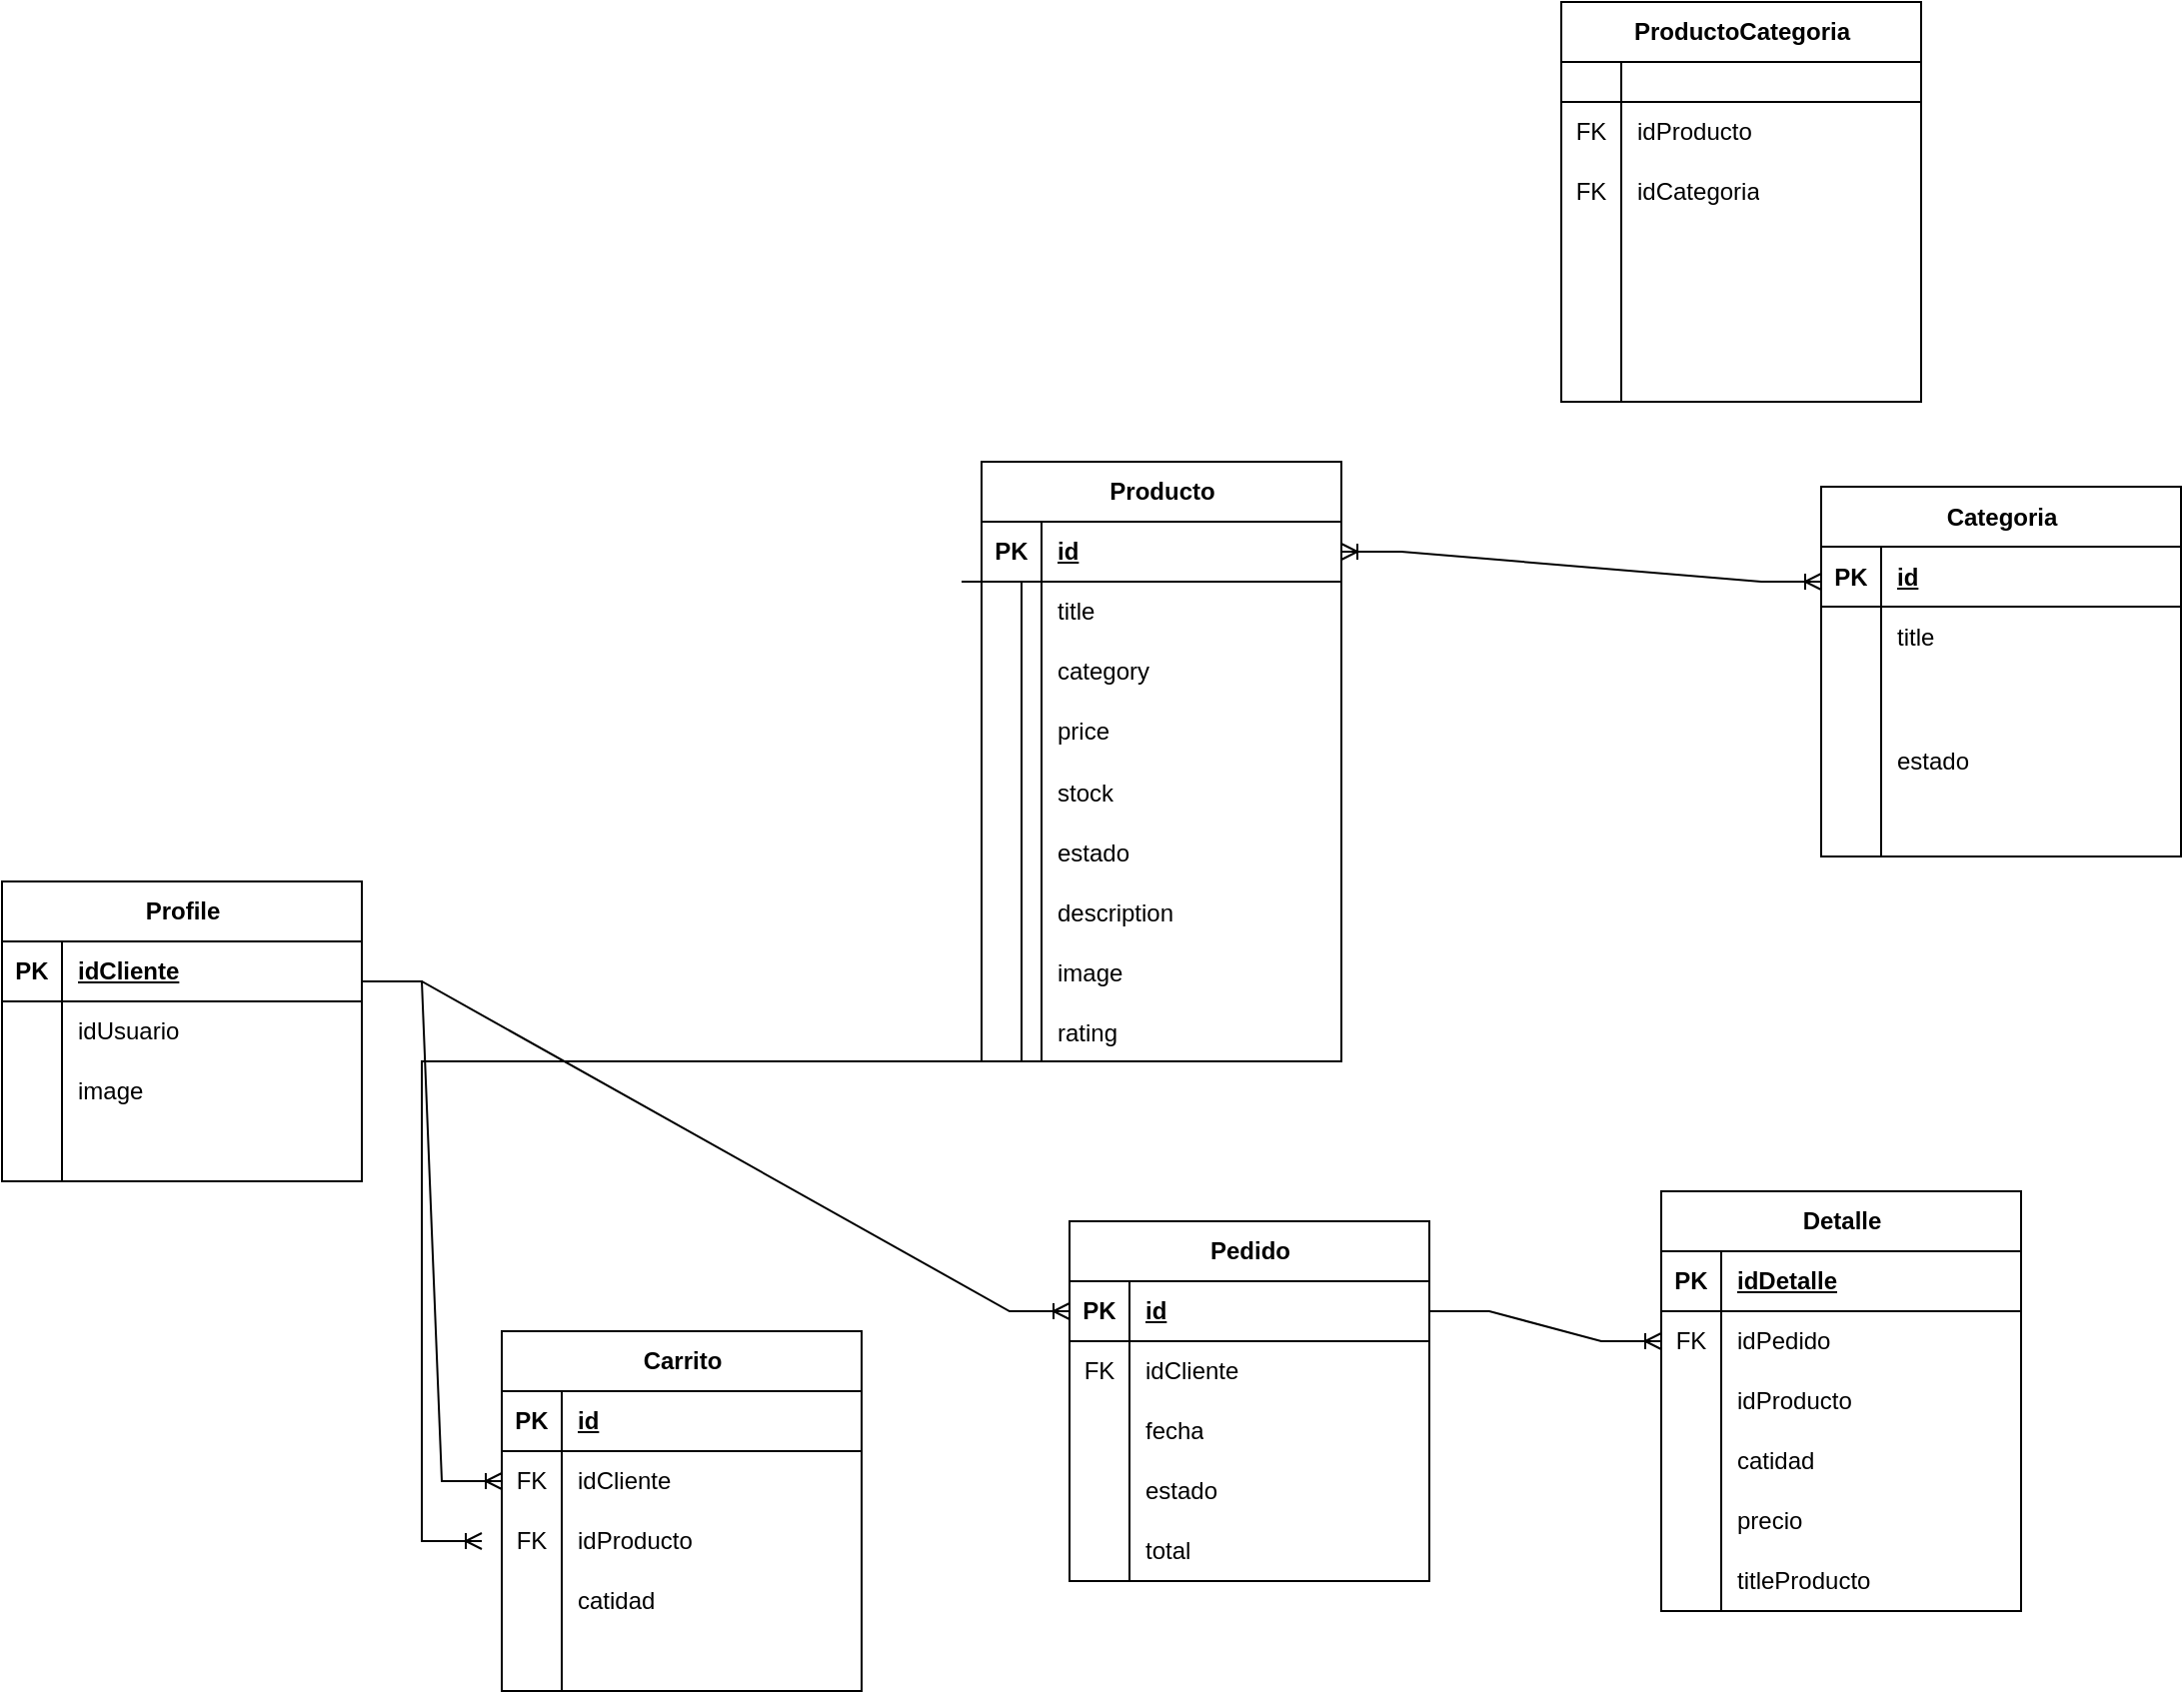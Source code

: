 <mxfile pages="2">
    <diagram id="C5RBs43oDa-KdzZeNtuy" name="Page-1">
        <mxGraphModel dx="2912" dy="2464" grid="1" gridSize="10" guides="1" tooltips="1" connect="1" arrows="1" fold="1" page="1" pageScale="1" pageWidth="827" pageHeight="1169" math="0" shadow="0">
            <root>
                <mxCell id="WIyWlLk6GJQsqaUBKTNV-0"/>
                <mxCell id="WIyWlLk6GJQsqaUBKTNV-1" parent="WIyWlLk6GJQsqaUBKTNV-0"/>
                <mxCell id="XYerb8JN721nJZrv6iHT-0" value="Pedido" style="shape=table;startSize=30;container=1;collapsible=1;childLayout=tableLayout;fixedRows=1;rowLines=0;fontStyle=1;align=center;resizeLast=1;html=1;" parent="WIyWlLk6GJQsqaUBKTNV-1" vertex="1">
                    <mxGeometry x="414" y="320" width="180" height="180" as="geometry"/>
                </mxCell>
                <mxCell id="XYerb8JN721nJZrv6iHT-1" value="" style="shape=tableRow;horizontal=0;startSize=0;swimlaneHead=0;swimlaneBody=0;fillColor=none;collapsible=0;dropTarget=0;points=[[0,0.5],[1,0.5]];portConstraint=eastwest;top=0;left=0;right=0;bottom=1;" parent="XYerb8JN721nJZrv6iHT-0" vertex="1">
                    <mxGeometry y="30" width="180" height="30" as="geometry"/>
                </mxCell>
                <mxCell id="XYerb8JN721nJZrv6iHT-2" value="PK" style="shape=partialRectangle;connectable=0;fillColor=none;top=0;left=0;bottom=0;right=0;fontStyle=1;overflow=hidden;whiteSpace=wrap;html=1;" parent="XYerb8JN721nJZrv6iHT-1" vertex="1">
                    <mxGeometry width="30" height="30" as="geometry">
                        <mxRectangle width="30" height="30" as="alternateBounds"/>
                    </mxGeometry>
                </mxCell>
                <mxCell id="XYerb8JN721nJZrv6iHT-3" value="id" style="shape=partialRectangle;connectable=0;fillColor=none;top=0;left=0;bottom=0;right=0;align=left;spacingLeft=6;fontStyle=5;overflow=hidden;whiteSpace=wrap;html=1;" parent="XYerb8JN721nJZrv6iHT-1" vertex="1">
                    <mxGeometry x="30" width="150" height="30" as="geometry">
                        <mxRectangle width="150" height="30" as="alternateBounds"/>
                    </mxGeometry>
                </mxCell>
                <mxCell id="ZaNWDVpxh8yqJIzQf_GC-59" value="" style="shape=tableRow;horizontal=0;startSize=0;swimlaneHead=0;swimlaneBody=0;fillColor=none;collapsible=0;dropTarget=0;points=[[0,0.5],[1,0.5]];portConstraint=eastwest;top=0;left=0;right=0;bottom=0;" parent="XYerb8JN721nJZrv6iHT-0" vertex="1">
                    <mxGeometry y="60" width="180" height="30" as="geometry"/>
                </mxCell>
                <mxCell id="ZaNWDVpxh8yqJIzQf_GC-60" value="FK" style="shape=partialRectangle;connectable=0;fillColor=none;top=0;left=0;bottom=0;right=0;fontStyle=0;overflow=hidden;whiteSpace=wrap;html=1;" parent="ZaNWDVpxh8yqJIzQf_GC-59" vertex="1">
                    <mxGeometry width="30" height="30" as="geometry">
                        <mxRectangle width="30" height="30" as="alternateBounds"/>
                    </mxGeometry>
                </mxCell>
                <mxCell id="ZaNWDVpxh8yqJIzQf_GC-61" value="idCliente" style="shape=partialRectangle;connectable=0;fillColor=none;top=0;left=0;bottom=0;right=0;align=left;spacingLeft=6;fontStyle=0;overflow=hidden;whiteSpace=wrap;html=1;" parent="ZaNWDVpxh8yqJIzQf_GC-59" vertex="1">
                    <mxGeometry x="30" width="150" height="30" as="geometry">
                        <mxRectangle width="150" height="30" as="alternateBounds"/>
                    </mxGeometry>
                </mxCell>
                <mxCell id="XYerb8JN721nJZrv6iHT-4" value="" style="shape=tableRow;horizontal=0;startSize=0;swimlaneHead=0;swimlaneBody=0;fillColor=none;collapsible=0;dropTarget=0;points=[[0,0.5],[1,0.5]];portConstraint=eastwest;top=0;left=0;right=0;bottom=0;" parent="XYerb8JN721nJZrv6iHT-0" vertex="1">
                    <mxGeometry y="90" width="180" height="30" as="geometry"/>
                </mxCell>
                <mxCell id="XYerb8JN721nJZrv6iHT-5" value="" style="shape=partialRectangle;connectable=0;fillColor=none;top=0;left=0;bottom=0;right=0;editable=1;overflow=hidden;whiteSpace=wrap;html=1;" parent="XYerb8JN721nJZrv6iHT-4" vertex="1">
                    <mxGeometry width="30" height="30" as="geometry">
                        <mxRectangle width="30" height="30" as="alternateBounds"/>
                    </mxGeometry>
                </mxCell>
                <mxCell id="XYerb8JN721nJZrv6iHT-6" value="fecha" style="shape=partialRectangle;connectable=0;fillColor=none;top=0;left=0;bottom=0;right=0;align=left;spacingLeft=6;overflow=hidden;whiteSpace=wrap;html=1;" parent="XYerb8JN721nJZrv6iHT-4" vertex="1">
                    <mxGeometry x="30" width="150" height="30" as="geometry">
                        <mxRectangle width="150" height="30" as="alternateBounds"/>
                    </mxGeometry>
                </mxCell>
                <mxCell id="XYerb8JN721nJZrv6iHT-7" value="" style="shape=tableRow;horizontal=0;startSize=0;swimlaneHead=0;swimlaneBody=0;fillColor=none;collapsible=0;dropTarget=0;points=[[0,0.5],[1,0.5]];portConstraint=eastwest;top=0;left=0;right=0;bottom=0;" parent="XYerb8JN721nJZrv6iHT-0" vertex="1">
                    <mxGeometry y="120" width="180" height="30" as="geometry"/>
                </mxCell>
                <mxCell id="XYerb8JN721nJZrv6iHT-8" value="" style="shape=partialRectangle;connectable=0;fillColor=none;top=0;left=0;bottom=0;right=0;editable=1;overflow=hidden;whiteSpace=wrap;html=1;" parent="XYerb8JN721nJZrv6iHT-7" vertex="1">
                    <mxGeometry width="30" height="30" as="geometry">
                        <mxRectangle width="30" height="30" as="alternateBounds"/>
                    </mxGeometry>
                </mxCell>
                <mxCell id="XYerb8JN721nJZrv6iHT-9" value="estado" style="shape=partialRectangle;connectable=0;fillColor=none;top=0;left=0;bottom=0;right=0;align=left;spacingLeft=6;overflow=hidden;whiteSpace=wrap;html=1;" parent="XYerb8JN721nJZrv6iHT-7" vertex="1">
                    <mxGeometry x="30" width="150" height="30" as="geometry">
                        <mxRectangle width="150" height="30" as="alternateBounds"/>
                    </mxGeometry>
                </mxCell>
                <mxCell id="XYerb8JN721nJZrv6iHT-10" value="" style="shape=tableRow;horizontal=0;startSize=0;swimlaneHead=0;swimlaneBody=0;fillColor=none;collapsible=0;dropTarget=0;points=[[0,0.5],[1,0.5]];portConstraint=eastwest;top=0;left=0;right=0;bottom=0;" parent="XYerb8JN721nJZrv6iHT-0" vertex="1">
                    <mxGeometry y="150" width="180" height="30" as="geometry"/>
                </mxCell>
                <mxCell id="XYerb8JN721nJZrv6iHT-11" value="" style="shape=partialRectangle;connectable=0;fillColor=none;top=0;left=0;bottom=0;right=0;editable=1;overflow=hidden;whiteSpace=wrap;html=1;" parent="XYerb8JN721nJZrv6iHT-10" vertex="1">
                    <mxGeometry width="30" height="30" as="geometry">
                        <mxRectangle width="30" height="30" as="alternateBounds"/>
                    </mxGeometry>
                </mxCell>
                <mxCell id="XYerb8JN721nJZrv6iHT-12" value="total" style="shape=partialRectangle;connectable=0;fillColor=none;top=0;left=0;bottom=0;right=0;align=left;spacingLeft=6;overflow=hidden;whiteSpace=wrap;html=1;" parent="XYerb8JN721nJZrv6iHT-10" vertex="1">
                    <mxGeometry x="30" width="150" height="30" as="geometry">
                        <mxRectangle width="150" height="30" as="alternateBounds"/>
                    </mxGeometry>
                </mxCell>
                <mxCell id="5bwLnCyQ-7CV2QxKvGJa-0" value="Carrito" style="shape=table;startSize=30;container=1;collapsible=1;childLayout=tableLayout;fixedRows=1;rowLines=0;fontStyle=1;align=center;resizeLast=1;html=1;" parent="WIyWlLk6GJQsqaUBKTNV-1" vertex="1">
                    <mxGeometry x="130" y="375" width="180" height="180" as="geometry"/>
                </mxCell>
                <mxCell id="5bwLnCyQ-7CV2QxKvGJa-1" value="" style="shape=tableRow;horizontal=0;startSize=0;swimlaneHead=0;swimlaneBody=0;fillColor=none;collapsible=0;dropTarget=0;points=[[0,0.5],[1,0.5]];portConstraint=eastwest;top=0;left=0;right=0;bottom=1;" parent="5bwLnCyQ-7CV2QxKvGJa-0" vertex="1">
                    <mxGeometry y="30" width="180" height="30" as="geometry"/>
                </mxCell>
                <mxCell id="5bwLnCyQ-7CV2QxKvGJa-2" value="PK" style="shape=partialRectangle;connectable=0;fillColor=none;top=0;left=0;bottom=0;right=0;fontStyle=1;overflow=hidden;whiteSpace=wrap;html=1;" parent="5bwLnCyQ-7CV2QxKvGJa-1" vertex="1">
                    <mxGeometry width="30" height="30" as="geometry">
                        <mxRectangle width="30" height="30" as="alternateBounds"/>
                    </mxGeometry>
                </mxCell>
                <mxCell id="5bwLnCyQ-7CV2QxKvGJa-3" value="id" style="shape=partialRectangle;connectable=0;fillColor=none;top=0;left=0;bottom=0;right=0;align=left;spacingLeft=6;fontStyle=5;overflow=hidden;whiteSpace=wrap;html=1;" parent="5bwLnCyQ-7CV2QxKvGJa-1" vertex="1">
                    <mxGeometry x="30" width="150" height="30" as="geometry">
                        <mxRectangle width="150" height="30" as="alternateBounds"/>
                    </mxGeometry>
                </mxCell>
                <mxCell id="ZaNWDVpxh8yqJIzQf_GC-62" value="" style="shape=tableRow;horizontal=0;startSize=0;swimlaneHead=0;swimlaneBody=0;fillColor=none;collapsible=0;dropTarget=0;points=[[0,0.5],[1,0.5]];portConstraint=eastwest;top=0;left=0;right=0;bottom=0;" parent="5bwLnCyQ-7CV2QxKvGJa-0" vertex="1">
                    <mxGeometry y="60" width="180" height="30" as="geometry"/>
                </mxCell>
                <mxCell id="ZaNWDVpxh8yqJIzQf_GC-63" value="FK" style="shape=partialRectangle;connectable=0;fillColor=none;top=0;left=0;bottom=0;right=0;fontStyle=0;overflow=hidden;whiteSpace=wrap;html=1;" parent="ZaNWDVpxh8yqJIzQf_GC-62" vertex="1">
                    <mxGeometry width="30" height="30" as="geometry">
                        <mxRectangle width="30" height="30" as="alternateBounds"/>
                    </mxGeometry>
                </mxCell>
                <mxCell id="ZaNWDVpxh8yqJIzQf_GC-64" value="idCliente" style="shape=partialRectangle;connectable=0;fillColor=none;top=0;left=0;bottom=0;right=0;align=left;spacingLeft=6;fontStyle=0;overflow=hidden;whiteSpace=wrap;html=1;" parent="ZaNWDVpxh8yqJIzQf_GC-62" vertex="1">
                    <mxGeometry x="30" width="150" height="30" as="geometry">
                        <mxRectangle width="150" height="30" as="alternateBounds"/>
                    </mxGeometry>
                </mxCell>
                <mxCell id="5bwLnCyQ-7CV2QxKvGJa-4" value="" style="shape=tableRow;horizontal=0;startSize=0;swimlaneHead=0;swimlaneBody=0;fillColor=none;collapsible=0;dropTarget=0;points=[[0,0.5],[1,0.5]];portConstraint=eastwest;top=0;left=0;right=0;bottom=0;" parent="5bwLnCyQ-7CV2QxKvGJa-0" vertex="1">
                    <mxGeometry y="90" width="180" height="30" as="geometry"/>
                </mxCell>
                <mxCell id="5bwLnCyQ-7CV2QxKvGJa-5" value="FK" style="shape=partialRectangle;connectable=0;fillColor=none;top=0;left=0;bottom=0;right=0;editable=1;overflow=hidden;whiteSpace=wrap;html=1;" parent="5bwLnCyQ-7CV2QxKvGJa-4" vertex="1">
                    <mxGeometry width="30" height="30" as="geometry">
                        <mxRectangle width="30" height="30" as="alternateBounds"/>
                    </mxGeometry>
                </mxCell>
                <mxCell id="5bwLnCyQ-7CV2QxKvGJa-6" value="idProducto" style="shape=partialRectangle;connectable=0;fillColor=none;top=0;left=0;bottom=0;right=0;align=left;spacingLeft=6;overflow=hidden;whiteSpace=wrap;html=1;" parent="5bwLnCyQ-7CV2QxKvGJa-4" vertex="1">
                    <mxGeometry x="30" width="150" height="30" as="geometry">
                        <mxRectangle width="150" height="30" as="alternateBounds"/>
                    </mxGeometry>
                </mxCell>
                <mxCell id="5bwLnCyQ-7CV2QxKvGJa-7" value="" style="shape=tableRow;horizontal=0;startSize=0;swimlaneHead=0;swimlaneBody=0;fillColor=none;collapsible=0;dropTarget=0;points=[[0,0.5],[1,0.5]];portConstraint=eastwest;top=0;left=0;right=0;bottom=0;" parent="5bwLnCyQ-7CV2QxKvGJa-0" vertex="1">
                    <mxGeometry y="120" width="180" height="30" as="geometry"/>
                </mxCell>
                <mxCell id="5bwLnCyQ-7CV2QxKvGJa-8" value="" style="shape=partialRectangle;connectable=0;fillColor=none;top=0;left=0;bottom=0;right=0;editable=1;overflow=hidden;whiteSpace=wrap;html=1;" parent="5bwLnCyQ-7CV2QxKvGJa-7" vertex="1">
                    <mxGeometry width="30" height="30" as="geometry">
                        <mxRectangle width="30" height="30" as="alternateBounds"/>
                    </mxGeometry>
                </mxCell>
                <mxCell id="5bwLnCyQ-7CV2QxKvGJa-9" value="catidad" style="shape=partialRectangle;connectable=0;fillColor=none;top=0;left=0;bottom=0;right=0;align=left;spacingLeft=6;overflow=hidden;whiteSpace=wrap;html=1;" parent="5bwLnCyQ-7CV2QxKvGJa-7" vertex="1">
                    <mxGeometry x="30" width="150" height="30" as="geometry">
                        <mxRectangle width="150" height="30" as="alternateBounds"/>
                    </mxGeometry>
                </mxCell>
                <mxCell id="5bwLnCyQ-7CV2QxKvGJa-10" value="" style="shape=tableRow;horizontal=0;startSize=0;swimlaneHead=0;swimlaneBody=0;fillColor=none;collapsible=0;dropTarget=0;points=[[0,0.5],[1,0.5]];portConstraint=eastwest;top=0;left=0;right=0;bottom=0;" parent="5bwLnCyQ-7CV2QxKvGJa-0" vertex="1">
                    <mxGeometry y="150" width="180" height="30" as="geometry"/>
                </mxCell>
                <mxCell id="5bwLnCyQ-7CV2QxKvGJa-11" value="" style="shape=partialRectangle;connectable=0;fillColor=none;top=0;left=0;bottom=0;right=0;editable=1;overflow=hidden;whiteSpace=wrap;html=1;" parent="5bwLnCyQ-7CV2QxKvGJa-10" vertex="1">
                    <mxGeometry width="30" height="30" as="geometry">
                        <mxRectangle width="30" height="30" as="alternateBounds"/>
                    </mxGeometry>
                </mxCell>
                <mxCell id="5bwLnCyQ-7CV2QxKvGJa-12" value="" style="shape=partialRectangle;connectable=0;fillColor=none;top=0;left=0;bottom=0;right=0;align=left;spacingLeft=6;overflow=hidden;whiteSpace=wrap;html=1;" parent="5bwLnCyQ-7CV2QxKvGJa-10" vertex="1">
                    <mxGeometry x="30" width="150" height="30" as="geometry">
                        <mxRectangle width="150" height="30" as="alternateBounds"/>
                    </mxGeometry>
                </mxCell>
                <mxCell id="ZaNWDVpxh8yqJIzQf_GC-5" value="Profile" style="shape=table;startSize=30;container=1;collapsible=1;childLayout=tableLayout;fixedRows=1;rowLines=0;fontStyle=1;align=center;resizeLast=1;html=1;" parent="WIyWlLk6GJQsqaUBKTNV-1" vertex="1">
                    <mxGeometry x="-120" y="150" width="180" height="150" as="geometry"/>
                </mxCell>
                <mxCell id="ZaNWDVpxh8yqJIzQf_GC-6" value="" style="shape=tableRow;horizontal=0;startSize=0;swimlaneHead=0;swimlaneBody=0;fillColor=none;collapsible=0;dropTarget=0;points=[[0,0.5],[1,0.5]];portConstraint=eastwest;top=0;left=0;right=0;bottom=1;" parent="ZaNWDVpxh8yqJIzQf_GC-5" vertex="1">
                    <mxGeometry y="30" width="180" height="30" as="geometry"/>
                </mxCell>
                <mxCell id="ZaNWDVpxh8yqJIzQf_GC-7" value="PK" style="shape=partialRectangle;connectable=0;fillColor=none;top=0;left=0;bottom=0;right=0;fontStyle=1;overflow=hidden;whiteSpace=wrap;html=1;" parent="ZaNWDVpxh8yqJIzQf_GC-6" vertex="1">
                    <mxGeometry width="30" height="30" as="geometry">
                        <mxRectangle width="30" height="30" as="alternateBounds"/>
                    </mxGeometry>
                </mxCell>
                <mxCell id="ZaNWDVpxh8yqJIzQf_GC-8" value="idCliente" style="shape=partialRectangle;connectable=0;fillColor=none;top=0;left=0;bottom=0;right=0;align=left;spacingLeft=6;fontStyle=5;overflow=hidden;whiteSpace=wrap;html=1;" parent="ZaNWDVpxh8yqJIzQf_GC-6" vertex="1">
                    <mxGeometry x="30" width="150" height="30" as="geometry">
                        <mxRectangle width="150" height="30" as="alternateBounds"/>
                    </mxGeometry>
                </mxCell>
                <mxCell id="ZaNWDVpxh8yqJIzQf_GC-9" value="" style="shape=tableRow;horizontal=0;startSize=0;swimlaneHead=0;swimlaneBody=0;fillColor=none;collapsible=0;dropTarget=0;points=[[0,0.5],[1,0.5]];portConstraint=eastwest;top=0;left=0;right=0;bottom=0;" parent="ZaNWDVpxh8yqJIzQf_GC-5" vertex="1">
                    <mxGeometry y="60" width="180" height="30" as="geometry"/>
                </mxCell>
                <mxCell id="ZaNWDVpxh8yqJIzQf_GC-10" value="" style="shape=partialRectangle;connectable=0;fillColor=none;top=0;left=0;bottom=0;right=0;editable=1;overflow=hidden;whiteSpace=wrap;html=1;" parent="ZaNWDVpxh8yqJIzQf_GC-9" vertex="1">
                    <mxGeometry width="30" height="30" as="geometry">
                        <mxRectangle width="30" height="30" as="alternateBounds"/>
                    </mxGeometry>
                </mxCell>
                <mxCell id="ZaNWDVpxh8yqJIzQf_GC-11" value="idUsuario" style="shape=partialRectangle;connectable=0;fillColor=none;top=0;left=0;bottom=0;right=0;align=left;spacingLeft=6;overflow=hidden;whiteSpace=wrap;html=1;" parent="ZaNWDVpxh8yqJIzQf_GC-9" vertex="1">
                    <mxGeometry x="30" width="150" height="30" as="geometry">
                        <mxRectangle width="150" height="30" as="alternateBounds"/>
                    </mxGeometry>
                </mxCell>
                <mxCell id="ZaNWDVpxh8yqJIzQf_GC-12" value="" style="shape=tableRow;horizontal=0;startSize=0;swimlaneHead=0;swimlaneBody=0;fillColor=none;collapsible=0;dropTarget=0;points=[[0,0.5],[1,0.5]];portConstraint=eastwest;top=0;left=0;right=0;bottom=0;" parent="ZaNWDVpxh8yqJIzQf_GC-5" vertex="1">
                    <mxGeometry y="90" width="180" height="30" as="geometry"/>
                </mxCell>
                <mxCell id="ZaNWDVpxh8yqJIzQf_GC-13" value="" style="shape=partialRectangle;connectable=0;fillColor=none;top=0;left=0;bottom=0;right=0;editable=1;overflow=hidden;whiteSpace=wrap;html=1;" parent="ZaNWDVpxh8yqJIzQf_GC-12" vertex="1">
                    <mxGeometry width="30" height="30" as="geometry">
                        <mxRectangle width="30" height="30" as="alternateBounds"/>
                    </mxGeometry>
                </mxCell>
                <mxCell id="ZaNWDVpxh8yqJIzQf_GC-14" value="image" style="shape=partialRectangle;connectable=0;fillColor=none;top=0;left=0;bottom=0;right=0;align=left;spacingLeft=6;overflow=hidden;whiteSpace=wrap;html=1;" parent="ZaNWDVpxh8yqJIzQf_GC-12" vertex="1">
                    <mxGeometry x="30" width="150" height="30" as="geometry">
                        <mxRectangle width="150" height="30" as="alternateBounds"/>
                    </mxGeometry>
                </mxCell>
                <mxCell id="ZaNWDVpxh8yqJIzQf_GC-15" value="" style="shape=tableRow;horizontal=0;startSize=0;swimlaneHead=0;swimlaneBody=0;fillColor=none;collapsible=0;dropTarget=0;points=[[0,0.5],[1,0.5]];portConstraint=eastwest;top=0;left=0;right=0;bottom=0;" parent="ZaNWDVpxh8yqJIzQf_GC-5" vertex="1">
                    <mxGeometry y="120" width="180" height="30" as="geometry"/>
                </mxCell>
                <mxCell id="ZaNWDVpxh8yqJIzQf_GC-16" value="" style="shape=partialRectangle;connectable=0;fillColor=none;top=0;left=0;bottom=0;right=0;editable=1;overflow=hidden;whiteSpace=wrap;html=1;" parent="ZaNWDVpxh8yqJIzQf_GC-15" vertex="1">
                    <mxGeometry width="30" height="30" as="geometry">
                        <mxRectangle width="30" height="30" as="alternateBounds"/>
                    </mxGeometry>
                </mxCell>
                <mxCell id="ZaNWDVpxh8yqJIzQf_GC-17" value="" style="shape=partialRectangle;connectable=0;fillColor=none;top=0;left=0;bottom=0;right=0;align=left;spacingLeft=6;overflow=hidden;whiteSpace=wrap;html=1;" parent="ZaNWDVpxh8yqJIzQf_GC-15" vertex="1">
                    <mxGeometry x="30" width="150" height="30" as="geometry">
                        <mxRectangle width="150" height="30" as="alternateBounds"/>
                    </mxGeometry>
                </mxCell>
                <mxCell id="ZaNWDVpxh8yqJIzQf_GC-18" value="Producto" style="shape=table;startSize=30;container=1;collapsible=1;childLayout=tableLayout;fixedRows=1;rowLines=0;fontStyle=1;align=center;resizeLast=1;html=1;" parent="WIyWlLk6GJQsqaUBKTNV-1" vertex="1">
                    <mxGeometry x="370" y="-60" width="180" height="300" as="geometry"/>
                </mxCell>
                <mxCell id="ZaNWDVpxh8yqJIzQf_GC-19" value="" style="shape=tableRow;horizontal=0;startSize=0;swimlaneHead=0;swimlaneBody=0;fillColor=none;collapsible=0;dropTarget=0;points=[[0,0.5],[1,0.5]];portConstraint=eastwest;top=0;left=0;right=0;bottom=1;" parent="ZaNWDVpxh8yqJIzQf_GC-18" vertex="1">
                    <mxGeometry y="30" width="180" height="30" as="geometry"/>
                </mxCell>
                <mxCell id="ZaNWDVpxh8yqJIzQf_GC-20" value="PK" style="shape=partialRectangle;connectable=0;fillColor=none;top=0;left=0;bottom=0;right=0;fontStyle=1;overflow=hidden;whiteSpace=wrap;html=1;" parent="ZaNWDVpxh8yqJIzQf_GC-19" vertex="1">
                    <mxGeometry width="30" height="30" as="geometry">
                        <mxRectangle width="30" height="30" as="alternateBounds"/>
                    </mxGeometry>
                </mxCell>
                <mxCell id="ZaNWDVpxh8yqJIzQf_GC-21" value="id" style="shape=partialRectangle;connectable=0;fillColor=none;top=0;left=0;bottom=0;right=0;align=left;spacingLeft=6;fontStyle=5;overflow=hidden;whiteSpace=wrap;html=1;" parent="ZaNWDVpxh8yqJIzQf_GC-19" vertex="1">
                    <mxGeometry x="30" width="150" height="30" as="geometry">
                        <mxRectangle width="150" height="30" as="alternateBounds"/>
                    </mxGeometry>
                </mxCell>
                <mxCell id="ZaNWDVpxh8yqJIzQf_GC-22" value="" style="shape=tableRow;horizontal=0;startSize=0;swimlaneHead=0;swimlaneBody=0;fillColor=none;collapsible=0;dropTarget=0;points=[[0,0.5],[1,0.5]];portConstraint=eastwest;top=0;left=0;right=0;bottom=0;" parent="ZaNWDVpxh8yqJIzQf_GC-18" vertex="1">
                    <mxGeometry y="60" width="180" height="30" as="geometry"/>
                </mxCell>
                <mxCell id="ZaNWDVpxh8yqJIzQf_GC-23" value="" style="shape=partialRectangle;connectable=0;fillColor=none;top=0;left=0;bottom=0;right=0;editable=1;overflow=hidden;whiteSpace=wrap;html=1;" parent="ZaNWDVpxh8yqJIzQf_GC-22" vertex="1">
                    <mxGeometry width="30" height="30" as="geometry">
                        <mxRectangle width="30" height="30" as="alternateBounds"/>
                    </mxGeometry>
                </mxCell>
                <mxCell id="ZaNWDVpxh8yqJIzQf_GC-24" value="title" style="shape=partialRectangle;connectable=0;fillColor=none;top=0;left=0;bottom=0;right=0;align=left;spacingLeft=6;overflow=hidden;whiteSpace=wrap;html=1;" parent="ZaNWDVpxh8yqJIzQf_GC-22" vertex="1">
                    <mxGeometry x="30" width="150" height="30" as="geometry">
                        <mxRectangle width="150" height="30" as="alternateBounds"/>
                    </mxGeometry>
                </mxCell>
                <mxCell id="ZaNWDVpxh8yqJIzQf_GC-25" value="" style="shape=tableRow;horizontal=0;startSize=0;swimlaneHead=0;swimlaneBody=0;fillColor=none;collapsible=0;dropTarget=0;points=[[0,0.5],[1,0.5]];portConstraint=eastwest;top=0;left=0;right=0;bottom=0;" parent="ZaNWDVpxh8yqJIzQf_GC-18" vertex="1">
                    <mxGeometry y="90" width="180" height="30" as="geometry"/>
                </mxCell>
                <mxCell id="ZaNWDVpxh8yqJIzQf_GC-26" value="" style="shape=partialRectangle;connectable=0;fillColor=none;top=0;left=0;bottom=0;right=0;editable=1;overflow=hidden;whiteSpace=wrap;html=1;" parent="ZaNWDVpxh8yqJIzQf_GC-25" vertex="1">
                    <mxGeometry width="30" height="30" as="geometry">
                        <mxRectangle width="30" height="30" as="alternateBounds"/>
                    </mxGeometry>
                </mxCell>
                <mxCell id="ZaNWDVpxh8yqJIzQf_GC-27" value="category" style="shape=partialRectangle;connectable=0;fillColor=none;top=0;left=0;bottom=0;right=0;align=left;spacingLeft=6;overflow=hidden;whiteSpace=wrap;html=1;" parent="ZaNWDVpxh8yqJIzQf_GC-25" vertex="1">
                    <mxGeometry x="30" width="150" height="30" as="geometry">
                        <mxRectangle width="150" height="30" as="alternateBounds"/>
                    </mxGeometry>
                </mxCell>
                <mxCell id="ZaNWDVpxh8yqJIzQf_GC-28" value="" style="shape=tableRow;horizontal=0;startSize=0;swimlaneHead=0;swimlaneBody=0;fillColor=none;collapsible=0;dropTarget=0;points=[[0,0.5],[1,0.5]];portConstraint=eastwest;top=0;left=0;right=0;bottom=0;" parent="ZaNWDVpxh8yqJIzQf_GC-18" vertex="1">
                    <mxGeometry y="120" width="180" height="30" as="geometry"/>
                </mxCell>
                <mxCell id="ZaNWDVpxh8yqJIzQf_GC-29" value="" style="shape=partialRectangle;connectable=0;fillColor=none;top=0;left=0;bottom=0;right=0;editable=1;overflow=hidden;whiteSpace=wrap;html=1;" parent="ZaNWDVpxh8yqJIzQf_GC-28" vertex="1">
                    <mxGeometry width="30" height="30" as="geometry">
                        <mxRectangle width="30" height="30" as="alternateBounds"/>
                    </mxGeometry>
                </mxCell>
                <mxCell id="ZaNWDVpxh8yqJIzQf_GC-30" value="price" style="shape=partialRectangle;connectable=0;fillColor=none;top=0;left=0;bottom=0;right=0;align=left;spacingLeft=6;overflow=hidden;whiteSpace=wrap;html=1;" parent="ZaNWDVpxh8yqJIzQf_GC-28" vertex="1">
                    <mxGeometry x="30" width="150" height="30" as="geometry">
                        <mxRectangle width="150" height="30" as="alternateBounds"/>
                    </mxGeometry>
                </mxCell>
                <mxCell id="ZaNWDVpxh8yqJIzQf_GC-32" value="" style="shape=tableRow;horizontal=0;startSize=0;swimlaneHead=0;swimlaneBody=0;fillColor=none;collapsible=0;dropTarget=0;points=[[0,0.5],[1,0.5]];portConstraint=eastwest;top=0;left=0;right=0;bottom=0;" parent="ZaNWDVpxh8yqJIzQf_GC-18" vertex="1">
                    <mxGeometry y="150" width="180" height="30" as="geometry"/>
                </mxCell>
                <mxCell id="ZaNWDVpxh8yqJIzQf_GC-33" value="" style="shape=partialRectangle;connectable=0;fillColor=none;top=0;left=0;bottom=0;right=0;editable=1;overflow=hidden;" parent="ZaNWDVpxh8yqJIzQf_GC-32" vertex="1">
                    <mxGeometry width="30" height="30" as="geometry">
                        <mxRectangle width="30" height="30" as="alternateBounds"/>
                    </mxGeometry>
                </mxCell>
                <mxCell id="ZaNWDVpxh8yqJIzQf_GC-34" value="stock" style="shape=partialRectangle;connectable=0;fillColor=none;top=0;left=0;bottom=0;right=0;align=left;spacingLeft=6;overflow=hidden;" parent="ZaNWDVpxh8yqJIzQf_GC-32" vertex="1">
                    <mxGeometry x="30" width="150" height="30" as="geometry">
                        <mxRectangle width="150" height="30" as="alternateBounds"/>
                    </mxGeometry>
                </mxCell>
                <mxCell id="ZaNWDVpxh8yqJIzQf_GC-36" value="" style="shape=tableRow;horizontal=0;startSize=0;swimlaneHead=0;swimlaneBody=0;fillColor=none;collapsible=0;dropTarget=0;points=[[0,0.5],[1,0.5]];portConstraint=eastwest;top=0;left=0;right=0;bottom=0;" parent="ZaNWDVpxh8yqJIzQf_GC-18" vertex="1">
                    <mxGeometry y="180" width="180" height="30" as="geometry"/>
                </mxCell>
                <mxCell id="ZaNWDVpxh8yqJIzQf_GC-37" value="" style="shape=partialRectangle;connectable=0;fillColor=none;top=0;left=0;bottom=0;right=0;editable=1;overflow=hidden;" parent="ZaNWDVpxh8yqJIzQf_GC-36" vertex="1">
                    <mxGeometry width="30" height="30" as="geometry">
                        <mxRectangle width="30" height="30" as="alternateBounds"/>
                    </mxGeometry>
                </mxCell>
                <mxCell id="ZaNWDVpxh8yqJIzQf_GC-38" value="estado" style="shape=partialRectangle;connectable=0;fillColor=none;top=0;left=0;bottom=0;right=0;align=left;spacingLeft=6;overflow=hidden;" parent="ZaNWDVpxh8yqJIzQf_GC-36" vertex="1">
                    <mxGeometry x="30" width="150" height="30" as="geometry">
                        <mxRectangle width="150" height="30" as="alternateBounds"/>
                    </mxGeometry>
                </mxCell>
                <mxCell id="5e8zNdn4WI8P5n7mjkeK-0" value="" style="shape=tableRow;horizontal=0;startSize=0;swimlaneHead=0;swimlaneBody=0;fillColor=none;collapsible=0;dropTarget=0;points=[[0,0.5],[1,0.5]];portConstraint=eastwest;top=0;left=0;right=0;bottom=0;" vertex="1" parent="ZaNWDVpxh8yqJIzQf_GC-18">
                    <mxGeometry y="210" width="180" height="30" as="geometry"/>
                </mxCell>
                <mxCell id="5e8zNdn4WI8P5n7mjkeK-1" value="" style="shape=partialRectangle;connectable=0;fillColor=none;top=0;left=0;bottom=0;right=0;editable=1;overflow=hidden;" vertex="1" parent="5e8zNdn4WI8P5n7mjkeK-0">
                    <mxGeometry width="30" height="30" as="geometry">
                        <mxRectangle width="30" height="30" as="alternateBounds"/>
                    </mxGeometry>
                </mxCell>
                <mxCell id="5e8zNdn4WI8P5n7mjkeK-2" value="description" style="shape=partialRectangle;connectable=0;fillColor=none;top=0;left=0;bottom=0;right=0;align=left;spacingLeft=6;overflow=hidden;" vertex="1" parent="5e8zNdn4WI8P5n7mjkeK-0">
                    <mxGeometry x="30" width="150" height="30" as="geometry">
                        <mxRectangle width="150" height="30" as="alternateBounds"/>
                    </mxGeometry>
                </mxCell>
                <mxCell id="5e8zNdn4WI8P5n7mjkeK-47" value="" style="shape=tableRow;horizontal=0;startSize=0;swimlaneHead=0;swimlaneBody=0;fillColor=none;collapsible=0;dropTarget=0;points=[[0,0.5],[1,0.5]];portConstraint=eastwest;top=0;left=0;right=0;bottom=0;" vertex="1" parent="ZaNWDVpxh8yqJIzQf_GC-18">
                    <mxGeometry y="240" width="180" height="30" as="geometry"/>
                </mxCell>
                <mxCell id="5e8zNdn4WI8P5n7mjkeK-48" value="" style="shape=partialRectangle;connectable=0;fillColor=none;top=0;left=0;bottom=0;right=0;editable=1;overflow=hidden;" vertex="1" parent="5e8zNdn4WI8P5n7mjkeK-47">
                    <mxGeometry width="30" height="30" as="geometry">
                        <mxRectangle width="30" height="30" as="alternateBounds"/>
                    </mxGeometry>
                </mxCell>
                <mxCell id="5e8zNdn4WI8P5n7mjkeK-49" value="image" style="shape=partialRectangle;connectable=0;fillColor=none;top=0;left=0;bottom=0;right=0;align=left;spacingLeft=6;overflow=hidden;" vertex="1" parent="5e8zNdn4WI8P5n7mjkeK-47">
                    <mxGeometry x="30" width="150" height="30" as="geometry">
                        <mxRectangle width="150" height="30" as="alternateBounds"/>
                    </mxGeometry>
                </mxCell>
                <mxCell id="5e8zNdn4WI8P5n7mjkeK-75" value="" style="shape=tableRow;horizontal=0;startSize=0;swimlaneHead=0;swimlaneBody=0;fillColor=none;collapsible=0;dropTarget=0;points=[[0,0.5],[1,0.5]];portConstraint=eastwest;top=0;left=0;right=0;bottom=0;" vertex="1" parent="ZaNWDVpxh8yqJIzQf_GC-18">
                    <mxGeometry y="270" width="180" height="30" as="geometry"/>
                </mxCell>
                <mxCell id="5e8zNdn4WI8P5n7mjkeK-76" value="" style="shape=partialRectangle;connectable=0;fillColor=none;top=0;left=0;bottom=0;right=0;editable=1;overflow=hidden;" vertex="1" parent="5e8zNdn4WI8P5n7mjkeK-75">
                    <mxGeometry width="30" height="30" as="geometry">
                        <mxRectangle width="30" height="30" as="alternateBounds"/>
                    </mxGeometry>
                </mxCell>
                <mxCell id="5e8zNdn4WI8P5n7mjkeK-77" value="rating" style="shape=partialRectangle;connectable=0;fillColor=none;top=0;left=0;bottom=0;right=0;align=left;spacingLeft=6;overflow=hidden;" vertex="1" parent="5e8zNdn4WI8P5n7mjkeK-75">
                    <mxGeometry x="30" width="150" height="30" as="geometry">
                        <mxRectangle width="150" height="30" as="alternateBounds"/>
                    </mxGeometry>
                </mxCell>
                <mxCell id="ZaNWDVpxh8yqJIzQf_GC-39" value="Detalle" style="shape=table;startSize=30;container=1;collapsible=1;childLayout=tableLayout;fixedRows=1;rowLines=0;fontStyle=1;align=center;resizeLast=1;html=1;" parent="WIyWlLk6GJQsqaUBKTNV-1" vertex="1">
                    <mxGeometry x="710" y="305" width="180" height="210" as="geometry"/>
                </mxCell>
                <mxCell id="ZaNWDVpxh8yqJIzQf_GC-40" value="" style="shape=tableRow;horizontal=0;startSize=0;swimlaneHead=0;swimlaneBody=0;fillColor=none;collapsible=0;dropTarget=0;points=[[0,0.5],[1,0.5]];portConstraint=eastwest;top=0;left=0;right=0;bottom=1;" parent="ZaNWDVpxh8yqJIzQf_GC-39" vertex="1">
                    <mxGeometry y="30" width="180" height="30" as="geometry"/>
                </mxCell>
                <mxCell id="ZaNWDVpxh8yqJIzQf_GC-41" value="PK" style="shape=partialRectangle;connectable=0;fillColor=none;top=0;left=0;bottom=0;right=0;fontStyle=1;overflow=hidden;whiteSpace=wrap;html=1;" parent="ZaNWDVpxh8yqJIzQf_GC-40" vertex="1">
                    <mxGeometry width="30" height="30" as="geometry">
                        <mxRectangle width="30" height="30" as="alternateBounds"/>
                    </mxGeometry>
                </mxCell>
                <mxCell id="ZaNWDVpxh8yqJIzQf_GC-42" value="idDetalle" style="shape=partialRectangle;connectable=0;fillColor=none;top=0;left=0;bottom=0;right=0;align=left;spacingLeft=6;fontStyle=5;overflow=hidden;whiteSpace=wrap;html=1;" parent="ZaNWDVpxh8yqJIzQf_GC-40" vertex="1">
                    <mxGeometry x="30" width="150" height="30" as="geometry">
                        <mxRectangle width="150" height="30" as="alternateBounds"/>
                    </mxGeometry>
                </mxCell>
                <mxCell id="ZaNWDVpxh8yqJIzQf_GC-53" value="" style="shape=tableRow;horizontal=0;startSize=0;swimlaneHead=0;swimlaneBody=0;fillColor=none;collapsible=0;dropTarget=0;points=[[0,0.5],[1,0.5]];portConstraint=eastwest;top=0;left=0;right=0;bottom=0;" parent="ZaNWDVpxh8yqJIzQf_GC-39" vertex="1">
                    <mxGeometry y="60" width="180" height="30" as="geometry"/>
                </mxCell>
                <mxCell id="ZaNWDVpxh8yqJIzQf_GC-54" value="FK" style="shape=partialRectangle;connectable=0;fillColor=none;top=0;left=0;bottom=0;right=0;fontStyle=0;overflow=hidden;whiteSpace=wrap;html=1;" parent="ZaNWDVpxh8yqJIzQf_GC-53" vertex="1">
                    <mxGeometry width="30" height="30" as="geometry">
                        <mxRectangle width="30" height="30" as="alternateBounds"/>
                    </mxGeometry>
                </mxCell>
                <mxCell id="ZaNWDVpxh8yqJIzQf_GC-55" value="idPedido" style="shape=partialRectangle;connectable=0;fillColor=none;top=0;left=0;bottom=0;right=0;align=left;spacingLeft=6;fontStyle=0;overflow=hidden;whiteSpace=wrap;html=1;" parent="ZaNWDVpxh8yqJIzQf_GC-53" vertex="1">
                    <mxGeometry x="30" width="150" height="30" as="geometry">
                        <mxRectangle width="150" height="30" as="alternateBounds"/>
                    </mxGeometry>
                </mxCell>
                <mxCell id="ZaNWDVpxh8yqJIzQf_GC-56" value="" style="shape=tableRow;horizontal=0;startSize=0;swimlaneHead=0;swimlaneBody=0;fillColor=none;collapsible=0;dropTarget=0;points=[[0,0.5],[1,0.5]];portConstraint=eastwest;top=0;left=0;right=0;bottom=0;" parent="ZaNWDVpxh8yqJIzQf_GC-39" vertex="1">
                    <mxGeometry y="90" width="180" height="30" as="geometry"/>
                </mxCell>
                <mxCell id="ZaNWDVpxh8yqJIzQf_GC-57" value="" style="shape=partialRectangle;connectable=0;fillColor=none;top=0;left=0;bottom=0;right=0;fontStyle=0;overflow=hidden;whiteSpace=wrap;html=1;" parent="ZaNWDVpxh8yqJIzQf_GC-56" vertex="1">
                    <mxGeometry width="30" height="30" as="geometry">
                        <mxRectangle width="30" height="30" as="alternateBounds"/>
                    </mxGeometry>
                </mxCell>
                <mxCell id="ZaNWDVpxh8yqJIzQf_GC-58" value="idProducto" style="shape=partialRectangle;connectable=0;fillColor=none;top=0;left=0;bottom=0;right=0;align=left;spacingLeft=6;fontStyle=0;overflow=hidden;whiteSpace=wrap;html=1;" parent="ZaNWDVpxh8yqJIzQf_GC-56" vertex="1">
                    <mxGeometry x="30" width="150" height="30" as="geometry">
                        <mxRectangle width="150" height="30" as="alternateBounds"/>
                    </mxGeometry>
                </mxCell>
                <mxCell id="ZaNWDVpxh8yqJIzQf_GC-43" value="" style="shape=tableRow;horizontal=0;startSize=0;swimlaneHead=0;swimlaneBody=0;fillColor=none;collapsible=0;dropTarget=0;points=[[0,0.5],[1,0.5]];portConstraint=eastwest;top=0;left=0;right=0;bottom=0;" parent="ZaNWDVpxh8yqJIzQf_GC-39" vertex="1">
                    <mxGeometry y="120" width="180" height="30" as="geometry"/>
                </mxCell>
                <mxCell id="ZaNWDVpxh8yqJIzQf_GC-44" value="" style="shape=partialRectangle;connectable=0;fillColor=none;top=0;left=0;bottom=0;right=0;editable=1;overflow=hidden;whiteSpace=wrap;html=1;" parent="ZaNWDVpxh8yqJIzQf_GC-43" vertex="1">
                    <mxGeometry width="30" height="30" as="geometry">
                        <mxRectangle width="30" height="30" as="alternateBounds"/>
                    </mxGeometry>
                </mxCell>
                <mxCell id="ZaNWDVpxh8yqJIzQf_GC-45" value="catidad" style="shape=partialRectangle;connectable=0;fillColor=none;top=0;left=0;bottom=0;right=0;align=left;spacingLeft=6;overflow=hidden;whiteSpace=wrap;html=1;" parent="ZaNWDVpxh8yqJIzQf_GC-43" vertex="1">
                    <mxGeometry x="30" width="150" height="30" as="geometry">
                        <mxRectangle width="150" height="30" as="alternateBounds"/>
                    </mxGeometry>
                </mxCell>
                <mxCell id="ZaNWDVpxh8yqJIzQf_GC-46" value="" style="shape=tableRow;horizontal=0;startSize=0;swimlaneHead=0;swimlaneBody=0;fillColor=none;collapsible=0;dropTarget=0;points=[[0,0.5],[1,0.5]];portConstraint=eastwest;top=0;left=0;right=0;bottom=0;" parent="ZaNWDVpxh8yqJIzQf_GC-39" vertex="1">
                    <mxGeometry y="150" width="180" height="30" as="geometry"/>
                </mxCell>
                <mxCell id="ZaNWDVpxh8yqJIzQf_GC-47" value="" style="shape=partialRectangle;connectable=0;fillColor=none;top=0;left=0;bottom=0;right=0;editable=1;overflow=hidden;whiteSpace=wrap;html=1;" parent="ZaNWDVpxh8yqJIzQf_GC-46" vertex="1">
                    <mxGeometry width="30" height="30" as="geometry">
                        <mxRectangle width="30" height="30" as="alternateBounds"/>
                    </mxGeometry>
                </mxCell>
                <mxCell id="ZaNWDVpxh8yqJIzQf_GC-48" value="precio" style="shape=partialRectangle;connectable=0;fillColor=none;top=0;left=0;bottom=0;right=0;align=left;spacingLeft=6;overflow=hidden;whiteSpace=wrap;html=1;" parent="ZaNWDVpxh8yqJIzQf_GC-46" vertex="1">
                    <mxGeometry x="30" width="150" height="30" as="geometry">
                        <mxRectangle width="150" height="30" as="alternateBounds"/>
                    </mxGeometry>
                </mxCell>
                <mxCell id="ZaNWDVpxh8yqJIzQf_GC-49" value="" style="shape=tableRow;horizontal=0;startSize=0;swimlaneHead=0;swimlaneBody=0;fillColor=none;collapsible=0;dropTarget=0;points=[[0,0.5],[1,0.5]];portConstraint=eastwest;top=0;left=0;right=0;bottom=0;" parent="ZaNWDVpxh8yqJIzQf_GC-39" vertex="1">
                    <mxGeometry y="180" width="180" height="30" as="geometry"/>
                </mxCell>
                <mxCell id="ZaNWDVpxh8yqJIzQf_GC-50" value="" style="shape=partialRectangle;connectable=0;fillColor=none;top=0;left=0;bottom=0;right=0;editable=1;overflow=hidden;whiteSpace=wrap;html=1;" parent="ZaNWDVpxh8yqJIzQf_GC-49" vertex="1">
                    <mxGeometry width="30" height="30" as="geometry">
                        <mxRectangle width="30" height="30" as="alternateBounds"/>
                    </mxGeometry>
                </mxCell>
                <mxCell id="ZaNWDVpxh8yqJIzQf_GC-51" value="titleProducto" style="shape=partialRectangle;connectable=0;fillColor=none;top=0;left=0;bottom=0;right=0;align=left;spacingLeft=6;overflow=hidden;whiteSpace=wrap;html=1;" parent="ZaNWDVpxh8yqJIzQf_GC-49" vertex="1">
                    <mxGeometry x="30" width="150" height="30" as="geometry">
                        <mxRectangle width="150" height="30" as="alternateBounds"/>
                    </mxGeometry>
                </mxCell>
                <mxCell id="y5lEQxmp_7y2HdhHBvBs-0" value="ProductoCategoria" style="shape=table;startSize=30;container=1;collapsible=1;childLayout=tableLayout;fixedRows=1;rowLines=0;fontStyle=1;align=center;resizeLast=1;html=1;" vertex="1" parent="WIyWlLk6GJQsqaUBKTNV-1">
                    <mxGeometry x="660" y="-290" width="180" height="200" as="geometry"/>
                </mxCell>
                <mxCell id="y5lEQxmp_7y2HdhHBvBs-1" value="" style="shape=tableRow;horizontal=0;startSize=0;swimlaneHead=0;swimlaneBody=0;fillColor=none;collapsible=0;dropTarget=0;points=[[0,0.5],[1,0.5]];portConstraint=eastwest;top=0;left=0;right=0;bottom=1;" vertex="1" parent="y5lEQxmp_7y2HdhHBvBs-0">
                    <mxGeometry y="30" width="180" height="20" as="geometry"/>
                </mxCell>
                <mxCell id="y5lEQxmp_7y2HdhHBvBs-2" value="" style="shape=partialRectangle;connectable=0;fillColor=none;top=0;left=0;bottom=0;right=0;fontStyle=1;overflow=hidden;whiteSpace=wrap;html=1;" vertex="1" parent="y5lEQxmp_7y2HdhHBvBs-1">
                    <mxGeometry width="30" height="20" as="geometry">
                        <mxRectangle width="30" height="20" as="alternateBounds"/>
                    </mxGeometry>
                </mxCell>
                <mxCell id="y5lEQxmp_7y2HdhHBvBs-3" value="" style="shape=partialRectangle;connectable=0;fillColor=none;top=0;left=0;bottom=0;right=0;align=left;spacingLeft=6;fontStyle=5;overflow=hidden;whiteSpace=wrap;html=1;" vertex="1" parent="y5lEQxmp_7y2HdhHBvBs-1">
                    <mxGeometry x="30" width="150" height="20" as="geometry">
                        <mxRectangle width="150" height="20" as="alternateBounds"/>
                    </mxGeometry>
                </mxCell>
                <mxCell id="y5lEQxmp_7y2HdhHBvBs-4" value="" style="shape=tableRow;horizontal=0;startSize=0;swimlaneHead=0;swimlaneBody=0;fillColor=none;collapsible=0;dropTarget=0;points=[[0,0.5],[1,0.5]];portConstraint=eastwest;top=0;left=0;right=0;bottom=0;" vertex="1" parent="y5lEQxmp_7y2HdhHBvBs-0">
                    <mxGeometry y="50" width="180" height="30" as="geometry"/>
                </mxCell>
                <mxCell id="y5lEQxmp_7y2HdhHBvBs-5" value="FK" style="shape=partialRectangle;connectable=0;fillColor=none;top=0;left=0;bottom=0;right=0;fontStyle=0;overflow=hidden;whiteSpace=wrap;html=1;" vertex="1" parent="y5lEQxmp_7y2HdhHBvBs-4">
                    <mxGeometry width="30" height="30" as="geometry">
                        <mxRectangle width="30" height="30" as="alternateBounds"/>
                    </mxGeometry>
                </mxCell>
                <mxCell id="y5lEQxmp_7y2HdhHBvBs-6" value="idProducto" style="shape=partialRectangle;connectable=0;fillColor=none;top=0;left=0;bottom=0;right=0;align=left;spacingLeft=6;fontStyle=0;overflow=hidden;whiteSpace=wrap;html=1;" vertex="1" parent="y5lEQxmp_7y2HdhHBvBs-4">
                    <mxGeometry x="30" width="150" height="30" as="geometry">
                        <mxRectangle width="150" height="30" as="alternateBounds"/>
                    </mxGeometry>
                </mxCell>
                <mxCell id="y5lEQxmp_7y2HdhHBvBs-32" value="" style="shape=tableRow;horizontal=0;startSize=0;swimlaneHead=0;swimlaneBody=0;fillColor=none;collapsible=0;dropTarget=0;points=[[0,0.5],[1,0.5]];portConstraint=eastwest;top=0;left=0;right=0;bottom=0;" vertex="1" parent="y5lEQxmp_7y2HdhHBvBs-0">
                    <mxGeometry y="80" width="180" height="30" as="geometry"/>
                </mxCell>
                <mxCell id="y5lEQxmp_7y2HdhHBvBs-33" value="FK" style="shape=partialRectangle;connectable=0;fillColor=none;top=0;left=0;bottom=0;right=0;fontStyle=0;overflow=hidden;whiteSpace=wrap;html=1;" vertex="1" parent="y5lEQxmp_7y2HdhHBvBs-32">
                    <mxGeometry width="30" height="30" as="geometry">
                        <mxRectangle width="30" height="30" as="alternateBounds"/>
                    </mxGeometry>
                </mxCell>
                <mxCell id="y5lEQxmp_7y2HdhHBvBs-34" value="idCategoria" style="shape=partialRectangle;connectable=0;fillColor=none;top=0;left=0;bottom=0;right=0;align=left;spacingLeft=6;fontStyle=0;overflow=hidden;whiteSpace=wrap;html=1;" vertex="1" parent="y5lEQxmp_7y2HdhHBvBs-32">
                    <mxGeometry x="30" width="150" height="30" as="geometry">
                        <mxRectangle width="150" height="30" as="alternateBounds"/>
                    </mxGeometry>
                </mxCell>
                <mxCell id="y5lEQxmp_7y2HdhHBvBs-10" value="" style="shape=tableRow;horizontal=0;startSize=0;swimlaneHead=0;swimlaneBody=0;fillColor=none;collapsible=0;dropTarget=0;points=[[0,0.5],[1,0.5]];portConstraint=eastwest;top=0;left=0;right=0;bottom=0;" vertex="1" parent="y5lEQxmp_7y2HdhHBvBs-0">
                    <mxGeometry y="110" width="180" height="30" as="geometry"/>
                </mxCell>
                <mxCell id="y5lEQxmp_7y2HdhHBvBs-11" value="" style="shape=partialRectangle;connectable=0;fillColor=none;top=0;left=0;bottom=0;right=0;editable=1;overflow=hidden;whiteSpace=wrap;html=1;" vertex="1" parent="y5lEQxmp_7y2HdhHBvBs-10">
                    <mxGeometry width="30" height="30" as="geometry">
                        <mxRectangle width="30" height="30" as="alternateBounds"/>
                    </mxGeometry>
                </mxCell>
                <mxCell id="y5lEQxmp_7y2HdhHBvBs-12" value="" style="shape=partialRectangle;connectable=0;fillColor=none;top=0;left=0;bottom=0;right=0;align=left;spacingLeft=6;overflow=hidden;whiteSpace=wrap;html=1;" vertex="1" parent="y5lEQxmp_7y2HdhHBvBs-10">
                    <mxGeometry x="30" width="150" height="30" as="geometry">
                        <mxRectangle width="150" height="30" as="alternateBounds"/>
                    </mxGeometry>
                </mxCell>
                <mxCell id="y5lEQxmp_7y2HdhHBvBs-7" value="" style="shape=tableRow;horizontal=0;startSize=0;swimlaneHead=0;swimlaneBody=0;fillColor=none;collapsible=0;dropTarget=0;points=[[0,0.5],[1,0.5]];portConstraint=eastwest;top=0;left=0;right=0;bottom=0;" vertex="1" parent="y5lEQxmp_7y2HdhHBvBs-0">
                    <mxGeometry y="140" width="180" height="30" as="geometry"/>
                </mxCell>
                <mxCell id="y5lEQxmp_7y2HdhHBvBs-8" value="" style="shape=partialRectangle;connectable=0;fillColor=none;top=0;left=0;bottom=0;right=0;editable=1;overflow=hidden;whiteSpace=wrap;html=1;" vertex="1" parent="y5lEQxmp_7y2HdhHBvBs-7">
                    <mxGeometry width="30" height="30" as="geometry">
                        <mxRectangle width="30" height="30" as="alternateBounds"/>
                    </mxGeometry>
                </mxCell>
                <mxCell id="y5lEQxmp_7y2HdhHBvBs-9" value="" style="shape=partialRectangle;connectable=0;fillColor=none;top=0;left=0;bottom=0;right=0;align=left;spacingLeft=6;overflow=hidden;whiteSpace=wrap;html=1;" vertex="1" parent="y5lEQxmp_7y2HdhHBvBs-7">
                    <mxGeometry x="30" width="150" height="30" as="geometry">
                        <mxRectangle width="150" height="30" as="alternateBounds"/>
                    </mxGeometry>
                </mxCell>
                <mxCell id="y5lEQxmp_7y2HdhHBvBs-13" value="" style="shape=tableRow;horizontal=0;startSize=0;swimlaneHead=0;swimlaneBody=0;fillColor=none;collapsible=0;dropTarget=0;points=[[0,0.5],[1,0.5]];portConstraint=eastwest;top=0;left=0;right=0;bottom=0;" vertex="1" parent="y5lEQxmp_7y2HdhHBvBs-0">
                    <mxGeometry y="170" width="180" height="30" as="geometry"/>
                </mxCell>
                <mxCell id="y5lEQxmp_7y2HdhHBvBs-14" value="" style="shape=partialRectangle;connectable=0;fillColor=none;top=0;left=0;bottom=0;right=0;editable=1;overflow=hidden;whiteSpace=wrap;html=1;" vertex="1" parent="y5lEQxmp_7y2HdhHBvBs-13">
                    <mxGeometry width="30" height="30" as="geometry">
                        <mxRectangle width="30" height="30" as="alternateBounds"/>
                    </mxGeometry>
                </mxCell>
                <mxCell id="y5lEQxmp_7y2HdhHBvBs-15" value="" style="shape=partialRectangle;connectable=0;fillColor=none;top=0;left=0;bottom=0;right=0;align=left;spacingLeft=6;overflow=hidden;whiteSpace=wrap;html=1;" vertex="1" parent="y5lEQxmp_7y2HdhHBvBs-13">
                    <mxGeometry x="30" width="150" height="30" as="geometry">
                        <mxRectangle width="150" height="30" as="alternateBounds"/>
                    </mxGeometry>
                </mxCell>
                <mxCell id="y5lEQxmp_7y2HdhHBvBs-16" value="Categoria" style="shape=table;startSize=30;container=1;collapsible=1;childLayout=tableLayout;fixedRows=1;rowLines=0;fontStyle=1;align=center;resizeLast=1;html=1;" vertex="1" parent="WIyWlLk6GJQsqaUBKTNV-1">
                    <mxGeometry x="790" y="-47.5" width="180" height="185" as="geometry"/>
                </mxCell>
                <mxCell id="y5lEQxmp_7y2HdhHBvBs-17" value="" style="shape=tableRow;horizontal=0;startSize=0;swimlaneHead=0;swimlaneBody=0;fillColor=none;collapsible=0;dropTarget=0;points=[[0,0.5],[1,0.5]];portConstraint=eastwest;top=0;left=0;right=0;bottom=1;" vertex="1" parent="y5lEQxmp_7y2HdhHBvBs-16">
                    <mxGeometry y="30" width="180" height="30" as="geometry"/>
                </mxCell>
                <mxCell id="y5lEQxmp_7y2HdhHBvBs-18" value="PK" style="shape=partialRectangle;connectable=0;fillColor=none;top=0;left=0;bottom=0;right=0;fontStyle=1;overflow=hidden;whiteSpace=wrap;html=1;" vertex="1" parent="y5lEQxmp_7y2HdhHBvBs-17">
                    <mxGeometry width="30" height="30" as="geometry">
                        <mxRectangle width="30" height="30" as="alternateBounds"/>
                    </mxGeometry>
                </mxCell>
                <mxCell id="y5lEQxmp_7y2HdhHBvBs-19" value="id" style="shape=partialRectangle;connectable=0;fillColor=none;top=0;left=0;bottom=0;right=0;align=left;spacingLeft=6;fontStyle=5;overflow=hidden;whiteSpace=wrap;html=1;" vertex="1" parent="y5lEQxmp_7y2HdhHBvBs-17">
                    <mxGeometry x="30" width="150" height="30" as="geometry">
                        <mxRectangle width="150" height="30" as="alternateBounds"/>
                    </mxGeometry>
                </mxCell>
                <mxCell id="y5lEQxmp_7y2HdhHBvBs-20" value="" style="shape=tableRow;horizontal=0;startSize=0;swimlaneHead=0;swimlaneBody=0;fillColor=none;collapsible=0;dropTarget=0;points=[[0,0.5],[1,0.5]];portConstraint=eastwest;top=0;left=0;right=0;bottom=0;" vertex="1" parent="y5lEQxmp_7y2HdhHBvBs-16">
                    <mxGeometry y="60" width="180" height="30" as="geometry"/>
                </mxCell>
                <mxCell id="y5lEQxmp_7y2HdhHBvBs-21" value="" style="shape=partialRectangle;connectable=0;fillColor=none;top=0;left=0;bottom=0;right=0;fontStyle=0;overflow=hidden;whiteSpace=wrap;html=1;" vertex="1" parent="y5lEQxmp_7y2HdhHBvBs-20">
                    <mxGeometry width="30" height="30" as="geometry">
                        <mxRectangle width="30" height="30" as="alternateBounds"/>
                    </mxGeometry>
                </mxCell>
                <mxCell id="y5lEQxmp_7y2HdhHBvBs-22" value="title" style="shape=partialRectangle;connectable=0;fillColor=none;top=0;left=0;bottom=0;right=0;align=left;spacingLeft=6;fontStyle=0;overflow=hidden;whiteSpace=wrap;html=1;" vertex="1" parent="y5lEQxmp_7y2HdhHBvBs-20">
                    <mxGeometry x="30" width="150" height="30" as="geometry">
                        <mxRectangle width="150" height="30" as="alternateBounds"/>
                    </mxGeometry>
                </mxCell>
                <mxCell id="y5lEQxmp_7y2HdhHBvBs-23" value="" style="shape=tableRow;horizontal=0;startSize=0;swimlaneHead=0;swimlaneBody=0;fillColor=none;collapsible=0;dropTarget=0;points=[[0,0.5],[1,0.5]];portConstraint=eastwest;top=0;left=0;right=0;bottom=0;" vertex="1" parent="y5lEQxmp_7y2HdhHBvBs-16">
                    <mxGeometry y="90" width="180" height="30" as="geometry"/>
                </mxCell>
                <mxCell id="y5lEQxmp_7y2HdhHBvBs-24" value="" style="shape=partialRectangle;connectable=0;fillColor=none;top=0;left=0;bottom=0;right=0;editable=1;overflow=hidden;whiteSpace=wrap;html=1;" vertex="1" parent="y5lEQxmp_7y2HdhHBvBs-23">
                    <mxGeometry width="30" height="30" as="geometry">
                        <mxRectangle width="30" height="30" as="alternateBounds"/>
                    </mxGeometry>
                </mxCell>
                <mxCell id="y5lEQxmp_7y2HdhHBvBs-25" value="" style="shape=partialRectangle;connectable=0;fillColor=none;top=0;left=0;bottom=0;right=0;align=left;spacingLeft=6;overflow=hidden;whiteSpace=wrap;html=1;" vertex="1" parent="y5lEQxmp_7y2HdhHBvBs-23">
                    <mxGeometry x="30" width="150" height="30" as="geometry">
                        <mxRectangle width="150" height="30" as="alternateBounds"/>
                    </mxGeometry>
                </mxCell>
                <mxCell id="y5lEQxmp_7y2HdhHBvBs-26" value="" style="shape=tableRow;horizontal=0;startSize=0;swimlaneHead=0;swimlaneBody=0;fillColor=none;collapsible=0;dropTarget=0;points=[[0,0.5],[1,0.5]];portConstraint=eastwest;top=0;left=0;right=0;bottom=0;" vertex="1" parent="y5lEQxmp_7y2HdhHBvBs-16">
                    <mxGeometry y="120" width="180" height="35" as="geometry"/>
                </mxCell>
                <mxCell id="y5lEQxmp_7y2HdhHBvBs-27" value="" style="shape=partialRectangle;connectable=0;fillColor=none;top=0;left=0;bottom=0;right=0;editable=1;overflow=hidden;whiteSpace=wrap;html=1;" vertex="1" parent="y5lEQxmp_7y2HdhHBvBs-26">
                    <mxGeometry width="30" height="35" as="geometry">
                        <mxRectangle width="30" height="35" as="alternateBounds"/>
                    </mxGeometry>
                </mxCell>
                <mxCell id="y5lEQxmp_7y2HdhHBvBs-28" value="estado" style="shape=partialRectangle;connectable=0;fillColor=none;top=0;left=0;bottom=0;right=0;align=left;spacingLeft=6;overflow=hidden;whiteSpace=wrap;html=1;" vertex="1" parent="y5lEQxmp_7y2HdhHBvBs-26">
                    <mxGeometry x="30" width="150" height="35" as="geometry">
                        <mxRectangle width="150" height="35" as="alternateBounds"/>
                    </mxGeometry>
                </mxCell>
                <mxCell id="y5lEQxmp_7y2HdhHBvBs-29" value="" style="shape=tableRow;horizontal=0;startSize=0;swimlaneHead=0;swimlaneBody=0;fillColor=none;collapsible=0;dropTarget=0;points=[[0,0.5],[1,0.5]];portConstraint=eastwest;top=0;left=0;right=0;bottom=0;" vertex="1" parent="y5lEQxmp_7y2HdhHBvBs-16">
                    <mxGeometry y="155" width="180" height="30" as="geometry"/>
                </mxCell>
                <mxCell id="y5lEQxmp_7y2HdhHBvBs-30" value="" style="shape=partialRectangle;connectable=0;fillColor=none;top=0;left=0;bottom=0;right=0;editable=1;overflow=hidden;whiteSpace=wrap;html=1;" vertex="1" parent="y5lEQxmp_7y2HdhHBvBs-29">
                    <mxGeometry width="30" height="30" as="geometry">
                        <mxRectangle width="30" height="30" as="alternateBounds"/>
                    </mxGeometry>
                </mxCell>
                <mxCell id="y5lEQxmp_7y2HdhHBvBs-31" value="" style="shape=partialRectangle;connectable=0;fillColor=none;top=0;left=0;bottom=0;right=0;align=left;spacingLeft=6;overflow=hidden;whiteSpace=wrap;html=1;" vertex="1" parent="y5lEQxmp_7y2HdhHBvBs-29">
                    <mxGeometry x="30" width="150" height="30" as="geometry">
                        <mxRectangle width="150" height="30" as="alternateBounds"/>
                    </mxGeometry>
                </mxCell>
                <mxCell id="Ox3_p1pfVYpV5U2AdAdJ-2" value="" style="edgeStyle=entityRelationEdgeStyle;fontSize=12;html=1;endArrow=ERoneToMany;rounded=0;entryX=0;entryY=0.5;entryDx=0;entryDy=0;" edge="1" parent="WIyWlLk6GJQsqaUBKTNV-1" target="ZaNWDVpxh8yqJIzQf_GC-62">
                    <mxGeometry width="100" height="100" relative="1" as="geometry">
                        <mxPoint x="60" y="200" as="sourcePoint"/>
                        <mxPoint x="370" y="190" as="targetPoint"/>
                    </mxGeometry>
                </mxCell>
                <mxCell id="Ox3_p1pfVYpV5U2AdAdJ-3" value="" style="edgeStyle=entityRelationEdgeStyle;fontSize=12;html=1;endArrow=ERoneToMany;rounded=0;entryX=0;entryY=0.5;entryDx=0;entryDy=0;" edge="1" parent="WIyWlLk6GJQsqaUBKTNV-1" target="XYerb8JN721nJZrv6iHT-1">
                    <mxGeometry width="100" height="100" relative="1" as="geometry">
                        <mxPoint x="60" y="200" as="sourcePoint"/>
                        <mxPoint x="270" y="180" as="targetPoint"/>
                    </mxGeometry>
                </mxCell>
                <mxCell id="Ox3_p1pfVYpV5U2AdAdJ-6" value="" style="edgeStyle=entityRelationEdgeStyle;fontSize=12;html=1;endArrow=ERoneToMany;rounded=0;" edge="1" parent="WIyWlLk6GJQsqaUBKTNV-1">
                    <mxGeometry width="100" height="100" relative="1" as="geometry">
                        <mxPoint x="360" as="sourcePoint"/>
                        <mxPoint x="120" y="480" as="targetPoint"/>
                    </mxGeometry>
                </mxCell>
                <mxCell id="Ox3_p1pfVYpV5U2AdAdJ-7" value="" style="edgeStyle=entityRelationEdgeStyle;fontSize=12;html=1;endArrow=ERoneToMany;startArrow=ERoneToMany;rounded=0;exitX=1;exitY=0.5;exitDx=0;exitDy=0;" edge="1" parent="WIyWlLk6GJQsqaUBKTNV-1" source="ZaNWDVpxh8yqJIzQf_GC-19">
                    <mxGeometry width="100" height="100" relative="1" as="geometry">
                        <mxPoint x="690" y="100" as="sourcePoint"/>
                        <mxPoint x="790" as="targetPoint"/>
                    </mxGeometry>
                </mxCell>
                <mxCell id="Ox3_p1pfVYpV5U2AdAdJ-8" value="" style="edgeStyle=entityRelationEdgeStyle;fontSize=12;html=1;endArrow=ERoneToMany;rounded=0;exitX=1;exitY=0.5;exitDx=0;exitDy=0;entryX=0;entryY=0.5;entryDx=0;entryDy=0;" edge="1" parent="WIyWlLk6GJQsqaUBKTNV-1" source="XYerb8JN721nJZrv6iHT-1" target="ZaNWDVpxh8yqJIzQf_GC-53">
                    <mxGeometry width="100" height="100" relative="1" as="geometry">
                        <mxPoint x="690" y="290" as="sourcePoint"/>
                        <mxPoint x="790" y="190" as="targetPoint"/>
                    </mxGeometry>
                </mxCell>
            </root>
        </mxGraphModel>
    </diagram>
    <diagram id="ImjfJPMNaUQKjD38L0JD" name="Página-2">
        <mxGraphModel grid="1" page="1" gridSize="10" guides="1" tooltips="1" connect="1" arrows="1" fold="1" pageScale="1" pageWidth="827" pageHeight="1169" math="0" shadow="0">
            <root>
                <mxCell id="0"/>
                <mxCell id="1" parent="0"/>
                <mxCell id="UQ-NYha12mIHMKMnggzB-1" value="UserApp" style="swimlane;fontStyle=1;align=center;verticalAlign=top;childLayout=stackLayout;horizontal=1;startSize=30;horizontalStack=0;resizeParent=1;resizeParentMax=0;resizeLast=0;collapsible=1;marginBottom=0;whiteSpace=wrap;html=1;" parent="1" vertex="1">
                    <mxGeometry x="334" y="160" width="160" height="148" as="geometry"/>
                </mxCell>
                <mxCell id="UQ-NYha12mIHMKMnggzB-2" value="-idCliente&lt;br&gt;-idUsuario&lt;br&gt;-esVendedor: bool" style="text;strokeColor=none;fillColor=none;align=left;verticalAlign=top;spacingLeft=4;spacingRight=4;overflow=hidden;rotatable=0;points=[[0,0.5],[1,0.5]];portConstraint=eastwest;whiteSpace=wrap;html=1;" parent="UQ-NYha12mIHMKMnggzB-1" vertex="1">
                    <mxGeometry y="30" width="160" height="70" as="geometry"/>
                </mxCell>
                <mxCell id="UQ-NYha12mIHMKMnggzB-3" value="" style="line;strokeWidth=1;fillColor=none;align=left;verticalAlign=middle;spacingTop=-1;spacingLeft=3;spacingRight=3;rotatable=0;labelPosition=right;points=[];portConstraint=eastwest;strokeColor=inherit;" parent="UQ-NYha12mIHMKMnggzB-1" vertex="1">
                    <mxGeometry y="100" width="160" height="8" as="geometry"/>
                </mxCell>
                <mxCell id="UQ-NYha12mIHMKMnggzB-4" value="+ method(type): type" style="text;strokeColor=none;fillColor=none;align=left;verticalAlign=top;spacingLeft=4;spacingRight=4;overflow=hidden;rotatable=0;points=[[0,0.5],[1,0.5]];portConstraint=eastwest;whiteSpace=wrap;html=1;" parent="UQ-NYha12mIHMKMnggzB-1" vertex="1">
                    <mxGeometry y="108" width="160" height="40" as="geometry"/>
                </mxCell>
                <mxCell id="OM_tluHPeCn1lh5Q-eFn-12" value="Pedido" style="swimlane;fontStyle=1;align=center;verticalAlign=top;childLayout=stackLayout;horizontal=1;startSize=26;horizontalStack=0;resizeParent=1;resizeParentMax=0;resizeLast=0;collapsible=1;marginBottom=0;whiteSpace=wrap;html=1;" parent="1" vertex="1">
                    <mxGeometry x="359" y="410" width="160" height="134" as="geometry"/>
                </mxCell>
                <mxCell id="OM_tluHPeCn1lh5Q-eFn-13" value="-idPedido&lt;br&gt;-fecha&lt;br&gt;-estado&lt;br&gt;-idCliente" style="text;strokeColor=none;fillColor=none;align=left;verticalAlign=top;spacingLeft=4;spacingRight=4;overflow=hidden;rotatable=0;points=[[0,0.5],[1,0.5]];portConstraint=eastwest;whiteSpace=wrap;html=1;" parent="OM_tluHPeCn1lh5Q-eFn-12" vertex="1">
                    <mxGeometry y="26" width="160" height="74" as="geometry"/>
                </mxCell>
                <mxCell id="OM_tluHPeCn1lh5Q-eFn-14" value="" style="line;strokeWidth=1;fillColor=none;align=left;verticalAlign=middle;spacingTop=-1;spacingLeft=3;spacingRight=3;rotatable=0;labelPosition=right;points=[];portConstraint=eastwest;strokeColor=inherit;" parent="OM_tluHPeCn1lh5Q-eFn-12" vertex="1">
                    <mxGeometry y="100" width="160" height="8" as="geometry"/>
                </mxCell>
                <mxCell id="OM_tluHPeCn1lh5Q-eFn-15" value="+ devolverTotales: float" style="text;strokeColor=none;fillColor=none;align=left;verticalAlign=top;spacingLeft=4;spacingRight=4;overflow=hidden;rotatable=0;points=[[0,0.5],[1,0.5]];portConstraint=eastwest;whiteSpace=wrap;html=1;" parent="OM_tluHPeCn1lh5Q-eFn-12" vertex="1">
                    <mxGeometry y="108" width="160" height="26" as="geometry"/>
                </mxCell>
                <mxCell id="eKxTaqpGOKLEoO1aQ7f8-1" style="edgeStyle=none;html=1;exitX=0.5;exitY=0;exitDx=0;exitDy=0;entryX=0.398;entryY=1.134;entryDx=0;entryDy=0;entryPerimeter=0;" parent="1" source="OM_tluHPeCn1lh5Q-eFn-16" target="p1ZHWiJ3zb1PzNx_qRTF-8" edge="1">
                    <mxGeometry relative="1" as="geometry"/>
                </mxCell>
                <mxCell id="OM_tluHPeCn1lh5Q-eFn-16" value="Detalle" style="swimlane;fontStyle=1;align=center;verticalAlign=top;childLayout=stackLayout;horizontal=1;startSize=26;horizontalStack=0;resizeParent=1;resizeParentMax=0;resizeLast=0;collapsible=1;marginBottom=0;whiteSpace=wrap;html=1;" parent="1" vertex="1">
                    <mxGeometry x="579" y="410" width="160" height="154" as="geometry"/>
                </mxCell>
                <mxCell id="OM_tluHPeCn1lh5Q-eFn-17" value="-idPedido&lt;br&gt;-idProducto&lt;br&gt;-cantidad&lt;br&gt;-precio&lt;br&gt;" style="text;strokeColor=none;fillColor=none;align=left;verticalAlign=top;spacingLeft=4;spacingRight=4;overflow=hidden;rotatable=0;points=[[0,0.5],[1,0.5]];portConstraint=eastwest;whiteSpace=wrap;html=1;" parent="OM_tluHPeCn1lh5Q-eFn-16" vertex="1">
                    <mxGeometry y="26" width="160" height="94" as="geometry"/>
                </mxCell>
                <mxCell id="OM_tluHPeCn1lh5Q-eFn-18" value="" style="line;strokeWidth=1;fillColor=none;align=left;verticalAlign=middle;spacingTop=-1;spacingLeft=3;spacingRight=3;rotatable=0;labelPosition=right;points=[];portConstraint=eastwest;strokeColor=inherit;" parent="OM_tluHPeCn1lh5Q-eFn-16" vertex="1">
                    <mxGeometry y="120" width="160" height="8" as="geometry"/>
                </mxCell>
                <mxCell id="OM_tluHPeCn1lh5Q-eFn-19" value="+ calcularPrecio" style="text;strokeColor=none;fillColor=none;align=left;verticalAlign=top;spacingLeft=4;spacingRight=4;overflow=hidden;rotatable=0;points=[[0,0.5],[1,0.5]];portConstraint=eastwest;whiteSpace=wrap;html=1;" parent="OM_tluHPeCn1lh5Q-eFn-16" vertex="1">
                    <mxGeometry y="128" width="160" height="26" as="geometry"/>
                </mxCell>
                <mxCell id="OM_tluHPeCn1lh5Q-eFn-20" value="Carrito de compras" style="swimlane;fontStyle=1;align=center;verticalAlign=top;childLayout=stackLayout;horizontal=1;startSize=26;horizontalStack=0;resizeParent=1;resizeParentMax=0;resizeLast=0;collapsible=1;marginBottom=0;whiteSpace=wrap;html=1;" parent="1" vertex="1">
                    <mxGeometry x="139" y="410" width="160" height="150" as="geometry"/>
                </mxCell>
                <mxCell id="OM_tluHPeCn1lh5Q-eFn-21" value="-cantidad: int&lt;br&gt;-producto&lt;br&gt;-idCliente" style="text;strokeColor=none;fillColor=none;align=left;verticalAlign=top;spacingLeft=4;spacingRight=4;overflow=hidden;rotatable=0;points=[[0,0.5],[1,0.5]];portConstraint=eastwest;whiteSpace=wrap;html=1;" parent="OM_tluHPeCn1lh5Q-eFn-20" vertex="1">
                    <mxGeometry y="26" width="160" height="54" as="geometry"/>
                </mxCell>
                <mxCell id="OM_tluHPeCn1lh5Q-eFn-22" value="" style="line;strokeWidth=1;fillColor=none;align=left;verticalAlign=middle;spacingTop=-1;spacingLeft=3;spacingRight=3;rotatable=0;labelPosition=right;points=[];portConstraint=eastwest;strokeColor=inherit;" parent="OM_tluHPeCn1lh5Q-eFn-20" vertex="1">
                    <mxGeometry y="80" width="160" height="8" as="geometry"/>
                </mxCell>
                <mxCell id="OM_tluHPeCn1lh5Q-eFn-23" value="+ agregar&lt;br&gt;+ restar&lt;br&gt;+ cerrarPagar" style="text;strokeColor=none;fillColor=none;align=left;verticalAlign=top;spacingLeft=4;spacingRight=4;overflow=hidden;rotatable=0;points=[[0,0.5],[1,0.5]];portConstraint=eastwest;whiteSpace=wrap;html=1;" parent="OM_tluHPeCn1lh5Q-eFn-20" vertex="1">
                    <mxGeometry y="88" width="160" height="62" as="geometry"/>
                </mxCell>
                <mxCell id="p1ZHWiJ3zb1PzNx_qRTF-5" value="Producto" style="swimlane;fontStyle=1;align=center;verticalAlign=top;childLayout=stackLayout;horizontal=1;startSize=26;horizontalStack=0;resizeParent=1;resizeParentMax=0;resizeLast=0;collapsible=1;marginBottom=0;whiteSpace=wrap;html=1;" parent="1" vertex="1">
                    <mxGeometry x="619" y="150" width="160" height="164" as="geometry"/>
                </mxCell>
                <mxCell id="p1ZHWiJ3zb1PzNx_qRTF-6" value="- idProducto:Int&lt;br&gt;- nombre:String&lt;br&gt;- tipo: String&lt;br&gt;-&amp;nbsp; precio&lt;br&gt;- stock:Int&lt;br&gt;- estado: bool" style="text;strokeColor=none;fillColor=none;align=left;verticalAlign=top;spacingLeft=4;spacingRight=4;overflow=hidden;rotatable=0;points=[[0,0.5],[1,0.5]];portConstraint=eastwest;whiteSpace=wrap;html=1;" parent="p1ZHWiJ3zb1PzNx_qRTF-5" vertex="1">
                    <mxGeometry y="26" width="160" height="104" as="geometry"/>
                </mxCell>
                <mxCell id="p1ZHWiJ3zb1PzNx_qRTF-7" value="" style="line;strokeWidth=1;fillColor=none;align=left;verticalAlign=middle;spacingTop=-1;spacingLeft=3;spacingRight=3;rotatable=0;labelPosition=right;points=[];portConstraint=eastwest;strokeColor=inherit;" parent="p1ZHWiJ3zb1PzNx_qRTF-5" vertex="1">
                    <mxGeometry y="130" width="160" height="8" as="geometry"/>
                </mxCell>
                <mxCell id="p1ZHWiJ3zb1PzNx_qRTF-8" value="+ method(type): type" style="text;strokeColor=none;fillColor=none;align=left;verticalAlign=top;spacingLeft=4;spacingRight=4;overflow=hidden;rotatable=0;points=[[0,0.5],[1,0.5]];portConstraint=eastwest;whiteSpace=wrap;html=1;" parent="p1ZHWiJ3zb1PzNx_qRTF-5" vertex="1">
                    <mxGeometry y="138" width="160" height="26" as="geometry"/>
                </mxCell>
                <mxCell id="NOqEc05cAioIi9rDqo_P-1" style="edgeStyle=none;html=1;exitX=1;exitY=0.5;exitDx=0;exitDy=0;entryX=0;entryY=0.283;entryDx=0;entryDy=0;entryPerimeter=0;" parent="1" source="OM_tluHPeCn1lh5Q-eFn-13" target="OM_tluHPeCn1lh5Q-eFn-17" edge="1">
                    <mxGeometry relative="1" as="geometry"/>
                </mxCell>
                <mxCell id="NOqEc05cAioIi9rDqo_P-2" value="1 : N" style="text;html=1;strokeColor=none;fillColor=none;align=center;verticalAlign=middle;whiteSpace=wrap;rounded=0;" parent="1" vertex="1">
                    <mxGeometry x="519" y="430" width="60" height="30" as="geometry"/>
                </mxCell>
                <mxCell id="eKxTaqpGOKLEoO1aQ7f8-2" value="1 : 1" style="text;html=1;strokeColor=none;fillColor=none;align=center;verticalAlign=middle;whiteSpace=wrap;rounded=0;" parent="1" vertex="1">
                    <mxGeometry x="669" y="346" width="60" height="30" as="geometry"/>
                </mxCell>
                <mxCell id="eKxTaqpGOKLEoO1aQ7f8-3" style="edgeStyle=none;html=1;entryX=0.5;entryY=0;entryDx=0;entryDy=0;" parent="1" source="UQ-NYha12mIHMKMnggzB-4" target="OM_tluHPeCn1lh5Q-eFn-20" edge="1">
                    <mxGeometry relative="1" as="geometry"/>
                </mxCell>
                <mxCell id="eKxTaqpGOKLEoO1aQ7f8-4" style="edgeStyle=none;html=1;entryX=0.5;entryY=0;entryDx=0;entryDy=0;" parent="1" source="UQ-NYha12mIHMKMnggzB-4" target="OM_tluHPeCn1lh5Q-eFn-12" edge="1">
                    <mxGeometry relative="1" as="geometry"/>
                </mxCell>
                <mxCell id="e1jZ76E0B_V1tMwiHEA8-3" value="Category" style="swimlane;fontStyle=1;align=center;verticalAlign=top;childLayout=stackLayout;horizontal=1;startSize=26;horizontalStack=0;resizeParent=1;resizeParentMax=0;resizeLast=0;collapsible=1;marginBottom=0;whiteSpace=wrap;html=1;" vertex="1" parent="1">
                    <mxGeometry x="850" y="150" width="160" height="164" as="geometry"/>
                </mxCell>
                <mxCell id="e1jZ76E0B_V1tMwiHEA8-4" value="- idProducto:Int&lt;br&gt;- nombre:String&lt;br&gt;- tipo: String&lt;br&gt;-&amp;nbsp; precio&lt;br&gt;- stock:Int&lt;br&gt;- estado: bool" style="text;strokeColor=none;fillColor=none;align=left;verticalAlign=top;spacingLeft=4;spacingRight=4;overflow=hidden;rotatable=0;points=[[0,0.5],[1,0.5]];portConstraint=eastwest;whiteSpace=wrap;html=1;" vertex="1" parent="e1jZ76E0B_V1tMwiHEA8-3">
                    <mxGeometry y="26" width="160" height="104" as="geometry"/>
                </mxCell>
                <mxCell id="e1jZ76E0B_V1tMwiHEA8-5" value="" style="line;strokeWidth=1;fillColor=none;align=left;verticalAlign=middle;spacingTop=-1;spacingLeft=3;spacingRight=3;rotatable=0;labelPosition=right;points=[];portConstraint=eastwest;strokeColor=inherit;" vertex="1" parent="e1jZ76E0B_V1tMwiHEA8-3">
                    <mxGeometry y="130" width="160" height="8" as="geometry"/>
                </mxCell>
                <mxCell id="e1jZ76E0B_V1tMwiHEA8-6" value="+ method(type): type" style="text;strokeColor=none;fillColor=none;align=left;verticalAlign=top;spacingLeft=4;spacingRight=4;overflow=hidden;rotatable=0;points=[[0,0.5],[1,0.5]];portConstraint=eastwest;whiteSpace=wrap;html=1;" vertex="1" parent="e1jZ76E0B_V1tMwiHEA8-3">
                    <mxGeometry y="138" width="160" height="26" as="geometry"/>
                </mxCell>
            </root>
        </mxGraphModel>
    </diagram>
</mxfile>